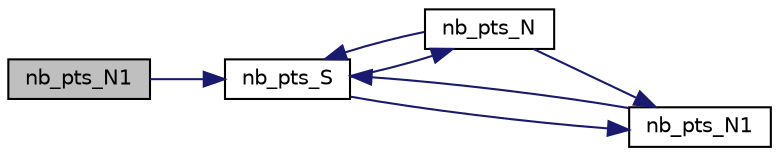 digraph "nb_pts_N1"
{
  edge [fontname="Helvetica",fontsize="10",labelfontname="Helvetica",labelfontsize="10"];
  node [fontname="Helvetica",fontsize="10",shape=record];
  rankdir="LR";
  Node8844 [label="nb_pts_N1",height=0.2,width=0.4,color="black", fillcolor="grey75", style="filled", fontcolor="black"];
  Node8844 -> Node8845 [color="midnightblue",fontsize="10",style="solid",fontname="Helvetica"];
  Node8845 [label="nb_pts_S",height=0.2,width=0.4,color="black", fillcolor="white", style="filled",URL="$db/da0/lib_2foundations_2geometry_2orthogonal__points_8_c.html#a9bc3dec6e722644d182738102c3e04f3"];
  Node8845 -> Node8846 [color="midnightblue",fontsize="10",style="solid",fontname="Helvetica"];
  Node8846 [label="nb_pts_N",height=0.2,width=0.4,color="black", fillcolor="white", style="filled",URL="$db/da0/lib_2foundations_2geometry_2orthogonal__points_8_c.html#a93e16898c27b1d1c0a6405a7b0615ba6"];
  Node8846 -> Node8845 [color="midnightblue",fontsize="10",style="solid",fontname="Helvetica"];
  Node8846 -> Node8847 [color="midnightblue",fontsize="10",style="solid",fontname="Helvetica"];
  Node8847 [label="nb_pts_N1",height=0.2,width=0.4,color="black", fillcolor="white", style="filled",URL="$db/da0/lib_2foundations_2geometry_2orthogonal__points_8_c.html#ae0f2e1c76523db67b4ec9629ccc35bc6"];
  Node8847 -> Node8845 [color="midnightblue",fontsize="10",style="solid",fontname="Helvetica"];
  Node8845 -> Node8847 [color="midnightblue",fontsize="10",style="solid",fontname="Helvetica"];
}
